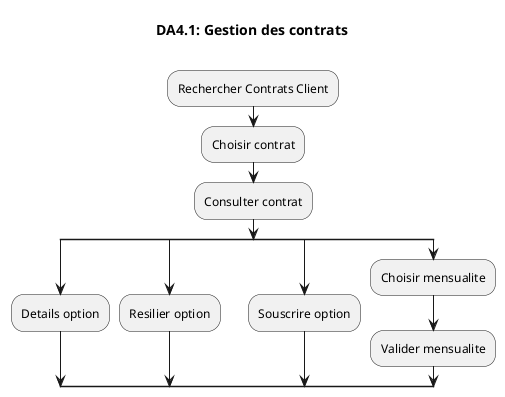 @startuml
title DA4.1: Gestion des contrats\n

:Rechercher Contrats Client;
:Choisir contrat;
:Consulter contrat;
split
:Details option;
split again
:Resilier option;
split again
:Souscrire option;
split again
:Choisir mensualite;
:Valider mensualite;
end split
@enduml
